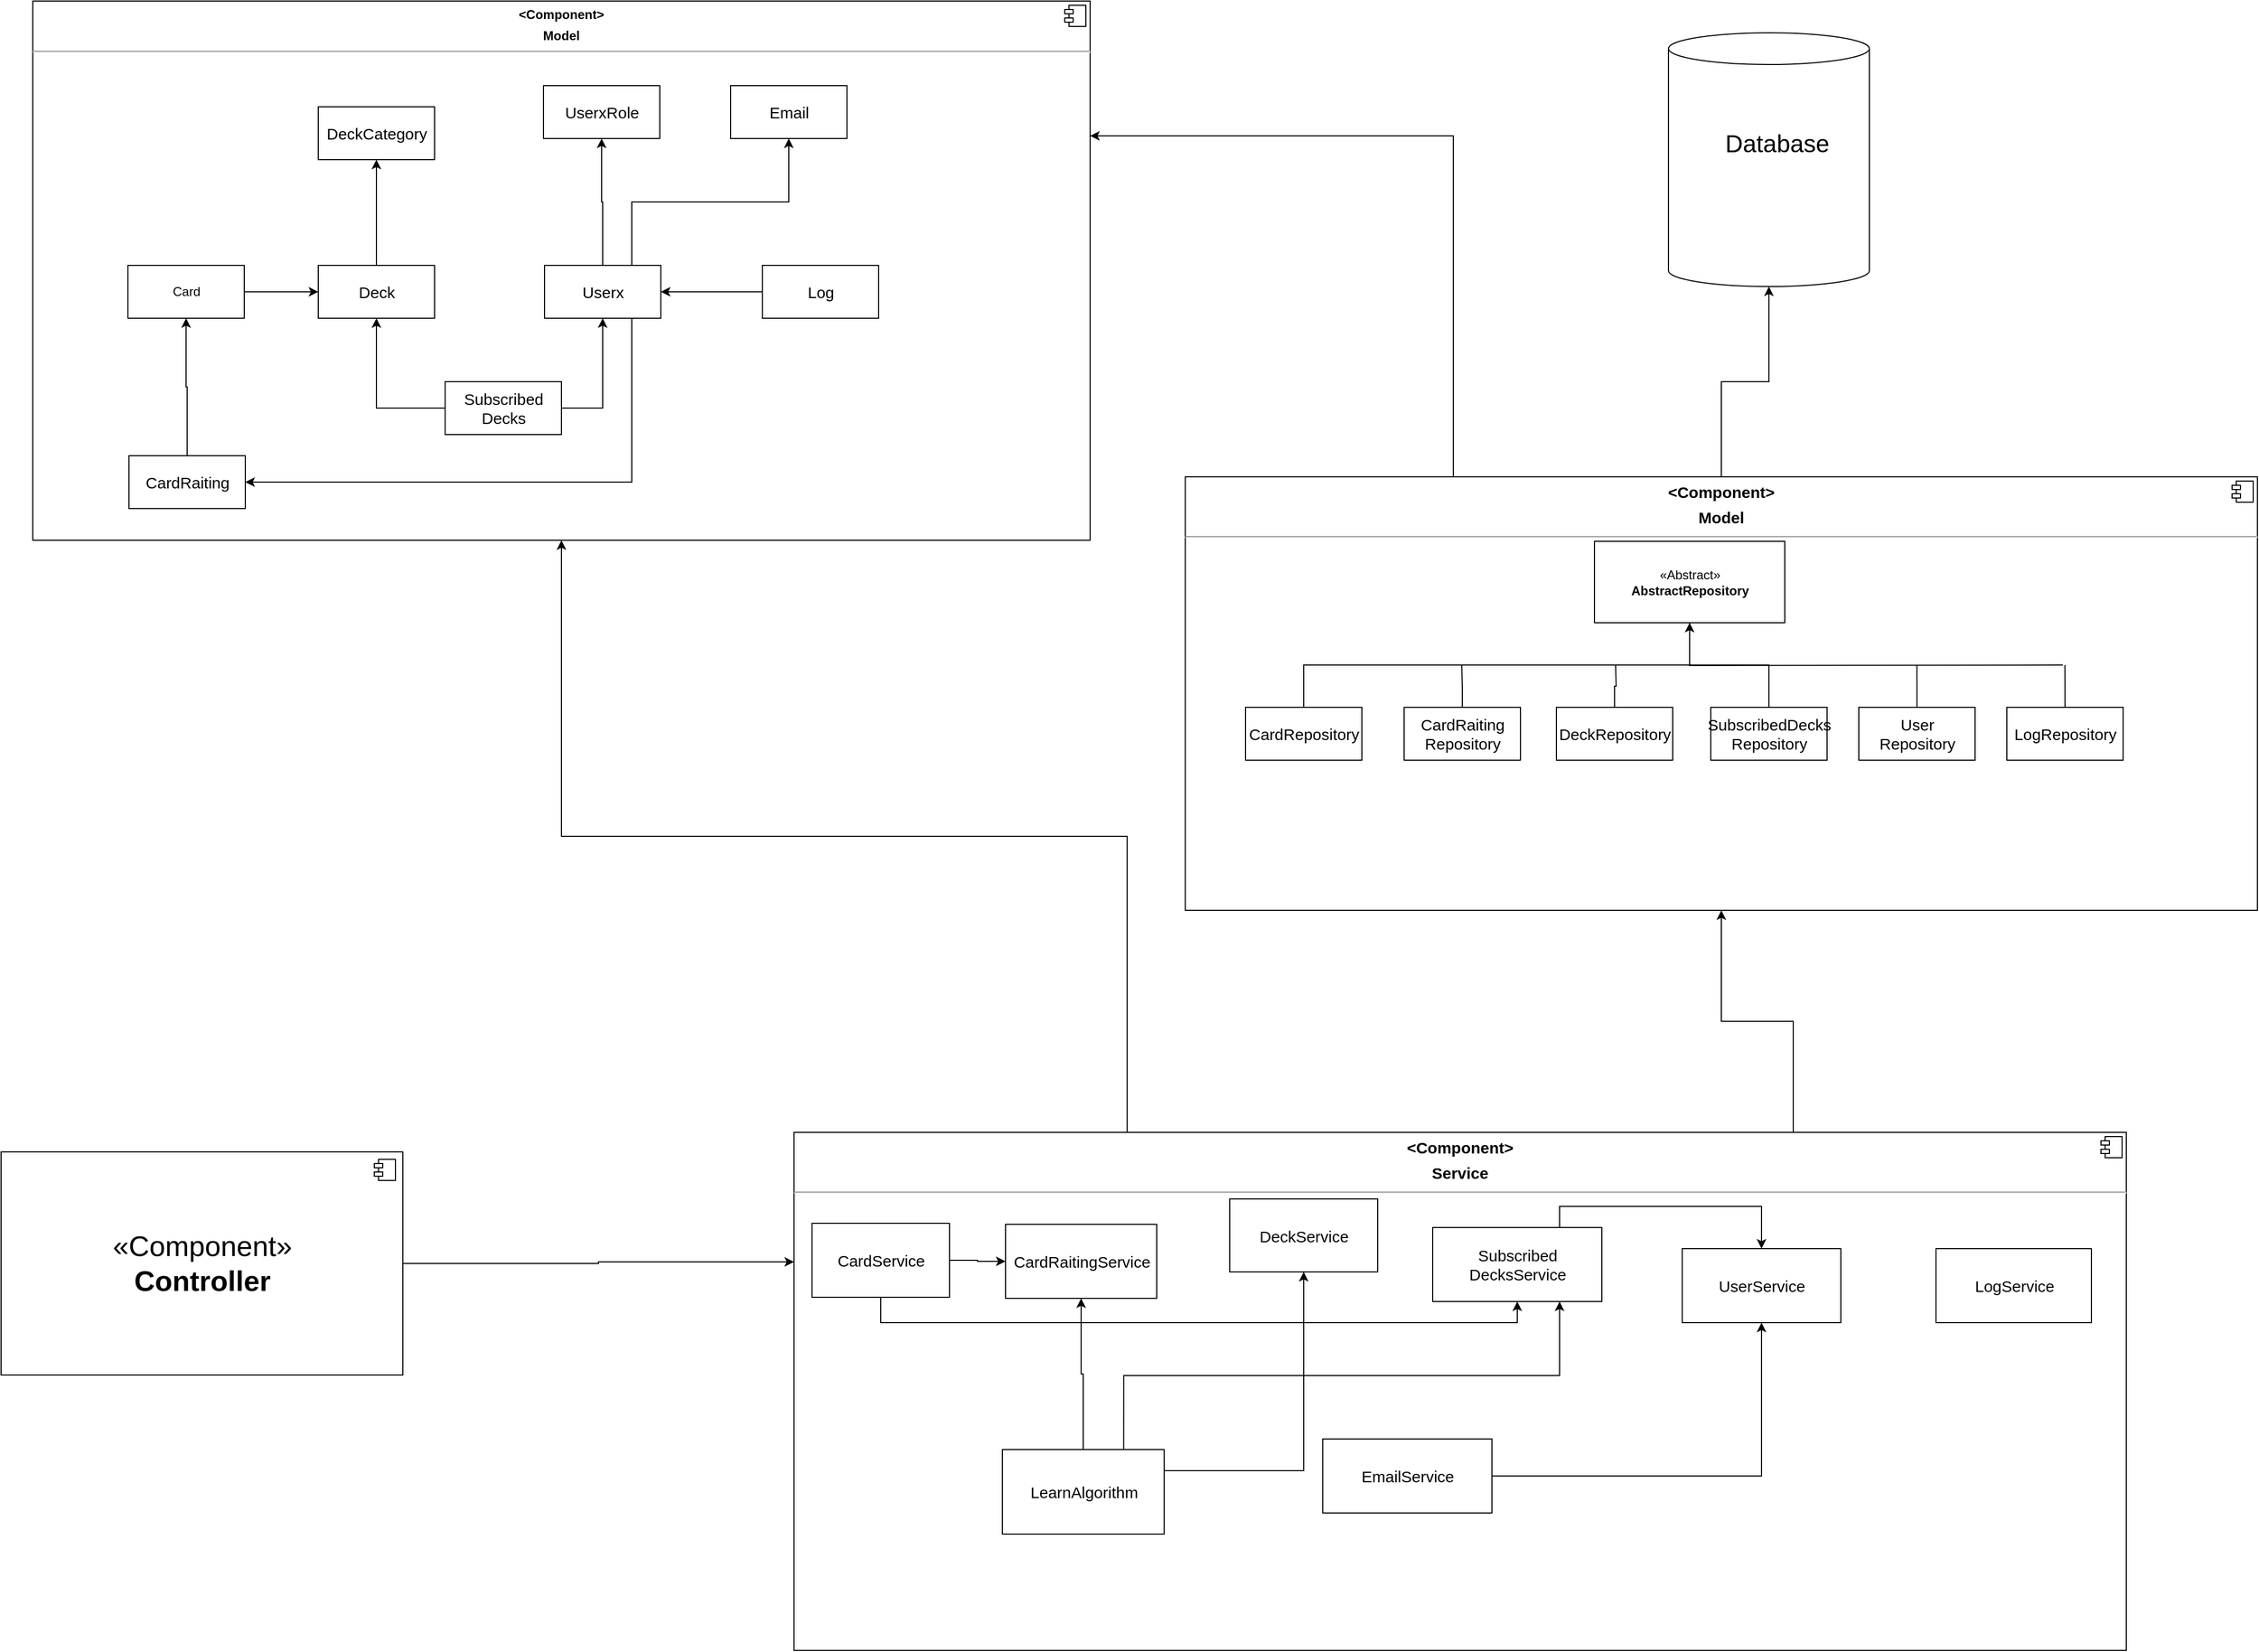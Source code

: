 <mxfile version="20.5.3" type="device"><diagram id="QaQ7qen93ZSyiue1rPzC" name="Seite-1"><mxGraphModel dx="2236" dy="1593" grid="1" gridSize="10" guides="1" tooltips="1" connect="1" arrows="1" fold="1" page="1" pageScale="1" pageWidth="2336" pageHeight="1654" math="0" shadow="0"><root><mxCell id="0"/><mxCell id="1" parent="0"/><mxCell id="tvZgpWohZX9Nw5uMBL52-104" style="edgeStyle=orthogonalEdgeStyle;rounded=0;orthogonalLoop=1;jettySize=auto;html=1;exitX=0.5;exitY=0;exitDx=0;exitDy=0;entryX=0.5;entryY=1;entryDx=0;entryDy=0;entryPerimeter=0;startArrow=none;startFill=0;endArrow=classic;endFill=1;" edge="1" parent="1" source="tvZgpWohZX9Nw5uMBL52-83" target="tvZgpWohZX9Nw5uMBL52-102"><mxGeometry relative="1" as="geometry"/></mxCell><mxCell id="tvZgpWohZX9Nw5uMBL52-106" style="edgeStyle=orthogonalEdgeStyle;rounded=0;orthogonalLoop=1;jettySize=auto;html=1;exitX=0.25;exitY=0;exitDx=0;exitDy=0;entryX=1;entryY=0.25;entryDx=0;entryDy=0;startArrow=none;startFill=0;endArrow=classic;endFill=1;" edge="1" parent="1" source="tvZgpWohZX9Nw5uMBL52-83" target="tvZgpWohZX9Nw5uMBL52-1"><mxGeometry relative="1" as="geometry"/></mxCell><mxCell id="tvZgpWohZX9Nw5uMBL52-83" value="&lt;p style=&quot;margin: 6px 0px 0px; text-align: center; font-size: 15px;&quot;&gt;&lt;b style=&quot;&quot;&gt;&lt;font style=&quot;font-size: 15px;&quot;&gt;&amp;lt;Component&amp;gt;&lt;/font&gt;&lt;/b&gt;&lt;/p&gt;&lt;p style=&quot;margin: 6px 0px 0px; text-align: center; font-size: 15px;&quot;&gt;&lt;b&gt;&lt;font style=&quot;font-size: 15px;&quot;&gt;Model&lt;/font&gt;&lt;/b&gt;&lt;/p&gt;&lt;hr style=&quot;font-size: 15px;&quot;&gt;&lt;p style=&quot;margin: 0px 0px 0px 8px; font-size: 15px;&quot;&gt;&lt;br&gt;&lt;/p&gt;" style="align=left;overflow=fill;html=1;dropTarget=0;" vertex="1" parent="1"><mxGeometry x="1250" y="490" width="1014" height="410" as="geometry"/></mxCell><mxCell id="tvZgpWohZX9Nw5uMBL52-84" value="" style="shape=component;jettyWidth=8;jettyHeight=4;" vertex="1" parent="tvZgpWohZX9Nw5uMBL52-83"><mxGeometry x="1" width="20" height="20" relative="1" as="geometry"><mxPoint x="-24" y="4" as="offset"/></mxGeometry></mxCell><mxCell id="tvZgpWohZX9Nw5uMBL52-1" value="&lt;p style=&quot;margin:0px;margin-top:6px;text-align:center;&quot;&gt;&lt;b&gt;&amp;lt;Component&amp;gt;&lt;/b&gt;&lt;/p&gt;&lt;p style=&quot;margin:0px;margin-top:6px;text-align:center;&quot;&gt;&lt;b&gt;Model&lt;/b&gt;&lt;/p&gt;&lt;hr&gt;&lt;p style=&quot;margin:0px;margin-left:8px;&quot;&gt;&lt;br&gt;&lt;/p&gt;" style="align=left;overflow=fill;html=1;dropTarget=0;" vertex="1" parent="1"><mxGeometry x="160" y="40" width="1000" height="510" as="geometry"/></mxCell><mxCell id="tvZgpWohZX9Nw5uMBL52-2" value="" style="shape=component;jettyWidth=8;jettyHeight=4;" vertex="1" parent="tvZgpWohZX9Nw5uMBL52-1"><mxGeometry x="1" width="20" height="20" relative="1" as="geometry"><mxPoint x="-24" y="4" as="offset"/></mxGeometry></mxCell><mxCell id="tvZgpWohZX9Nw5uMBL52-115" style="edgeStyle=orthogonalEdgeStyle;rounded=0;orthogonalLoop=1;jettySize=auto;html=1;exitX=0.75;exitY=0;exitDx=0;exitDy=0;entryX=0.5;entryY=1;entryDx=0;entryDy=0;startArrow=none;startFill=0;endArrow=classic;endFill=1;" edge="1" parent="1" source="tvZgpWohZX9Nw5uMBL52-6" target="tvZgpWohZX9Nw5uMBL52-83"><mxGeometry relative="1" as="geometry"/></mxCell><mxCell id="tvZgpWohZX9Nw5uMBL52-116" style="edgeStyle=orthogonalEdgeStyle;rounded=0;orthogonalLoop=1;jettySize=auto;html=1;exitX=0.25;exitY=0;exitDx=0;exitDy=0;startArrow=none;startFill=0;endArrow=classic;endFill=1;" edge="1" parent="1" source="tvZgpWohZX9Nw5uMBL52-6" target="tvZgpWohZX9Nw5uMBL52-1"><mxGeometry relative="1" as="geometry"/></mxCell><mxCell id="tvZgpWohZX9Nw5uMBL52-6" value="&lt;p style=&quot;margin: 6px 0px 0px; text-align: center; font-size: 15px;&quot;&gt;&lt;b style=&quot;&quot;&gt;&lt;font style=&quot;font-size: 15px;&quot;&gt;&amp;lt;Component&amp;gt;&lt;/font&gt;&lt;/b&gt;&lt;/p&gt;&lt;p style=&quot;margin: 6px 0px 0px; text-align: center; font-size: 15px;&quot;&gt;&lt;b style=&quot;&quot;&gt;&lt;font style=&quot;font-size: 15px;&quot;&gt;Service&lt;/font&gt;&lt;/b&gt;&lt;/p&gt;&lt;hr style=&quot;font-size: 15px;&quot;&gt;&lt;p style=&quot;margin: 0px 0px 0px 8px; font-size: 15px;&quot;&gt;&lt;br&gt;&lt;/p&gt;" style="align=left;overflow=fill;html=1;dropTarget=0;" vertex="1" parent="1"><mxGeometry x="880" y="1110" width="1260" height="490" as="geometry"/></mxCell><mxCell id="tvZgpWohZX9Nw5uMBL52-7" value="" style="shape=component;jettyWidth=8;jettyHeight=4;" vertex="1" parent="tvZgpWohZX9Nw5uMBL52-6"><mxGeometry x="1" width="20" height="20" relative="1" as="geometry"><mxPoint x="-24" y="4" as="offset"/></mxGeometry></mxCell><mxCell id="tvZgpWohZX9Nw5uMBL52-44" style="edgeStyle=orthogonalEdgeStyle;rounded=0;orthogonalLoop=1;jettySize=auto;html=1;exitX=0.5;exitY=0;exitDx=0;exitDy=0;entryX=0.5;entryY=1;entryDx=0;entryDy=0;" edge="1" parent="1" source="tvZgpWohZX9Nw5uMBL52-12" target="tvZgpWohZX9Nw5uMBL52-13"><mxGeometry relative="1" as="geometry"/></mxCell><mxCell id="tvZgpWohZX9Nw5uMBL52-12" value="&lt;font style=&quot;font-size: 15px;&quot;&gt;Deck&lt;/font&gt;" style="html=1;" vertex="1" parent="1"><mxGeometry x="430" y="290" width="110" height="50" as="geometry"/></mxCell><mxCell id="tvZgpWohZX9Nw5uMBL52-13" value="&lt;font style=&quot;font-size: 15px;&quot;&gt;DeckCategory&lt;/font&gt;" style="html=1;" vertex="1" parent="1"><mxGeometry x="430" y="140" width="110" height="50" as="geometry"/></mxCell><mxCell id="tvZgpWohZX9Nw5uMBL52-14" value="&lt;font style=&quot;font-size: 15px;&quot;&gt;Email&lt;/font&gt;" style="html=1;" vertex="1" parent="1"><mxGeometry x="820" y="120" width="110" height="50" as="geometry"/></mxCell><mxCell id="tvZgpWohZX9Nw5uMBL52-58" style="edgeStyle=orthogonalEdgeStyle;rounded=0;orthogonalLoop=1;jettySize=auto;html=1;exitX=0;exitY=0.5;exitDx=0;exitDy=0;entryX=1;entryY=0.5;entryDx=0;entryDy=0;" edge="1" parent="1" source="tvZgpWohZX9Nw5uMBL52-15" target="tvZgpWohZX9Nw5uMBL52-19"><mxGeometry relative="1" as="geometry"/></mxCell><mxCell id="tvZgpWohZX9Nw5uMBL52-15" value="&lt;font style=&quot;font-size: 15px;&quot;&gt;Log&lt;/font&gt;" style="html=1;" vertex="1" parent="1"><mxGeometry x="850" y="290" width="110" height="50" as="geometry"/></mxCell><mxCell id="tvZgpWohZX9Nw5uMBL52-55" style="edgeStyle=orthogonalEdgeStyle;rounded=0;orthogonalLoop=1;jettySize=auto;html=1;exitX=0;exitY=0.5;exitDx=0;exitDy=0;entryX=0.5;entryY=1;entryDx=0;entryDy=0;" edge="1" parent="1" source="tvZgpWohZX9Nw5uMBL52-17" target="tvZgpWohZX9Nw5uMBL52-12"><mxGeometry relative="1" as="geometry"/></mxCell><mxCell id="tvZgpWohZX9Nw5uMBL52-56" style="edgeStyle=orthogonalEdgeStyle;rounded=0;orthogonalLoop=1;jettySize=auto;html=1;exitX=1;exitY=0.5;exitDx=0;exitDy=0;" edge="1" parent="1" source="tvZgpWohZX9Nw5uMBL52-17" target="tvZgpWohZX9Nw5uMBL52-19"><mxGeometry relative="1" as="geometry"/></mxCell><mxCell id="tvZgpWohZX9Nw5uMBL52-17" value="&lt;font style=&quot;font-size: 15px;&quot;&gt;Subscribed&lt;br&gt;Decks&lt;/font&gt;" style="html=1;" vertex="1" parent="1"><mxGeometry x="550" y="400" width="110" height="50" as="geometry"/></mxCell><mxCell id="tvZgpWohZX9Nw5uMBL52-45" style="edgeStyle=orthogonalEdgeStyle;rounded=0;orthogonalLoop=1;jettySize=auto;html=1;exitX=0.5;exitY=0;exitDx=0;exitDy=0;entryX=0.5;entryY=1;entryDx=0;entryDy=0;" edge="1" parent="1" source="tvZgpWohZX9Nw5uMBL52-19" target="tvZgpWohZX9Nw5uMBL52-20"><mxGeometry relative="1" as="geometry"/></mxCell><mxCell id="tvZgpWohZX9Nw5uMBL52-57" style="edgeStyle=orthogonalEdgeStyle;rounded=0;orthogonalLoop=1;jettySize=auto;html=1;exitX=0.75;exitY=0;exitDx=0;exitDy=0;entryX=0.5;entryY=1;entryDx=0;entryDy=0;" edge="1" parent="1" source="tvZgpWohZX9Nw5uMBL52-19" target="tvZgpWohZX9Nw5uMBL52-14"><mxGeometry relative="1" as="geometry"/></mxCell><mxCell id="tvZgpWohZX9Nw5uMBL52-67" style="edgeStyle=orthogonalEdgeStyle;rounded=0;orthogonalLoop=1;jettySize=auto;html=1;exitX=0.75;exitY=1;exitDx=0;exitDy=0;entryX=1;entryY=0.5;entryDx=0;entryDy=0;" edge="1" parent="1" source="tvZgpWohZX9Nw5uMBL52-19" target="tvZgpWohZX9Nw5uMBL52-65"><mxGeometry relative="1" as="geometry"/></mxCell><mxCell id="tvZgpWohZX9Nw5uMBL52-19" value="&lt;font style=&quot;font-size: 15px;&quot;&gt;Userx&lt;/font&gt;" style="html=1;" vertex="1" parent="1"><mxGeometry x="644" y="290" width="110" height="50" as="geometry"/></mxCell><mxCell id="tvZgpWohZX9Nw5uMBL52-20" value="&lt;font style=&quot;font-size: 15px;&quot;&gt;UserxRole&lt;/font&gt;" style="html=1;" vertex="1" parent="1"><mxGeometry x="643" y="120" width="110" height="50" as="geometry"/></mxCell><mxCell id="tvZgpWohZX9Nw5uMBL52-46" style="edgeStyle=orthogonalEdgeStyle;rounded=0;orthogonalLoop=1;jettySize=auto;html=1;exitX=1;exitY=0.5;exitDx=0;exitDy=0;entryX=0;entryY=0.5;entryDx=0;entryDy=0;" edge="1" parent="1" source="tvZgpWohZX9Nw5uMBL52-42" target="tvZgpWohZX9Nw5uMBL52-12"><mxGeometry relative="1" as="geometry"/></mxCell><mxCell id="tvZgpWohZX9Nw5uMBL52-42" value="Card" style="html=1;" vertex="1" parent="1"><mxGeometry x="250" y="290" width="110" height="50" as="geometry"/></mxCell><mxCell id="tvZgpWohZX9Nw5uMBL52-59" value="«Abstract»&lt;br&gt;&lt;b&gt;AbstractRepository&lt;/b&gt;" style="html=1;dropTarget=0;" vertex="1" parent="1"><mxGeometry x="1637" y="551" width="180" height="77" as="geometry"/></mxCell><mxCell id="tvZgpWohZX9Nw5uMBL52-72" style="edgeStyle=orthogonalEdgeStyle;rounded=0;orthogonalLoop=1;jettySize=auto;html=1;exitX=0.5;exitY=0;exitDx=0;exitDy=0;entryX=0.5;entryY=1;entryDx=0;entryDy=0;" edge="1" parent="1" source="tvZgpWohZX9Nw5uMBL52-61" target="tvZgpWohZX9Nw5uMBL52-59"><mxGeometry relative="1" as="geometry"/></mxCell><mxCell id="tvZgpWohZX9Nw5uMBL52-61" value="&lt;font style=&quot;font-size: 15px;&quot;&gt;CardRepository&lt;/font&gt;" style="html=1;" vertex="1" parent="1"><mxGeometry x="1307" y="708" width="110" height="50" as="geometry"/></mxCell><mxCell id="tvZgpWohZX9Nw5uMBL52-74" style="edgeStyle=orthogonalEdgeStyle;rounded=0;orthogonalLoop=1;jettySize=auto;html=1;exitX=0.5;exitY=0;exitDx=0;exitDy=0;endArrow=none;endFill=0;" edge="1" parent="1" source="tvZgpWohZX9Nw5uMBL52-62"><mxGeometry relative="1" as="geometry"><mxPoint x="1657" y="668" as="targetPoint"/></mxGeometry></mxCell><mxCell id="tvZgpWohZX9Nw5uMBL52-62" value="&lt;font style=&quot;font-size: 15px;&quot;&gt;DeckRepository&lt;/font&gt;" style="html=1;" vertex="1" parent="1"><mxGeometry x="1601" y="708" width="110" height="50" as="geometry"/></mxCell><mxCell id="tvZgpWohZX9Nw5uMBL52-76" style="edgeStyle=orthogonalEdgeStyle;rounded=0;orthogonalLoop=1;jettySize=auto;html=1;exitX=0.5;exitY=0;exitDx=0;exitDy=0;endArrow=none;endFill=0;" edge="1" parent="1"><mxGeometry relative="1" as="geometry"><mxPoint x="1802" y="668" as="targetPoint"/><mxPoint x="1802.0" y="703" as="sourcePoint"/></mxGeometry></mxCell><mxCell id="tvZgpWohZX9Nw5uMBL52-79" value="" style="edgeStyle=orthogonalEdgeStyle;rounded=0;orthogonalLoop=1;jettySize=auto;html=1;endArrow=none;endFill=0;" edge="1" parent="1" source="tvZgpWohZX9Nw5uMBL52-63" target="tvZgpWohZX9Nw5uMBL52-59"><mxGeometry relative="1" as="geometry"/></mxCell><mxCell id="tvZgpWohZX9Nw5uMBL52-63" value="&lt;font style=&quot;font-size: 15px;&quot;&gt;SubscribedDecks&lt;br&gt;Repository&lt;/font&gt;" style="html=1;" vertex="1" parent="1"><mxGeometry x="1747" y="708" width="110" height="50" as="geometry"/></mxCell><mxCell id="tvZgpWohZX9Nw5uMBL52-78" style="edgeStyle=orthogonalEdgeStyle;rounded=0;orthogonalLoop=1;jettySize=auto;html=1;exitX=0.5;exitY=0;exitDx=0;exitDy=0;endArrow=none;endFill=0;" edge="1" parent="1" source="tvZgpWohZX9Nw5uMBL52-64"><mxGeometry relative="1" as="geometry"><mxPoint x="1941.931" y="668" as="targetPoint"/><mxPoint x="1942.0" y="703" as="sourcePoint"/></mxGeometry></mxCell><mxCell id="tvZgpWohZX9Nw5uMBL52-64" value="&lt;font style=&quot;font-size: 15px;&quot;&gt;User&lt;/font&gt;&lt;br&gt;&lt;font style=&quot;font-size: 15px;&quot;&gt;Repository&lt;/font&gt;" style="html=1;" vertex="1" parent="1"><mxGeometry x="1887" y="708" width="110" height="50" as="geometry"/></mxCell><mxCell id="tvZgpWohZX9Nw5uMBL52-66" style="edgeStyle=orthogonalEdgeStyle;rounded=0;orthogonalLoop=1;jettySize=auto;html=1;exitX=0.5;exitY=0;exitDx=0;exitDy=0;entryX=0.5;entryY=1;entryDx=0;entryDy=0;" edge="1" parent="1" source="tvZgpWohZX9Nw5uMBL52-65" target="tvZgpWohZX9Nw5uMBL52-42"><mxGeometry relative="1" as="geometry"/></mxCell><mxCell id="tvZgpWohZX9Nw5uMBL52-65" value="&lt;font style=&quot;font-size: 15px;&quot;&gt;CardRaiting&lt;/font&gt;" style="html=1;" vertex="1" parent="1"><mxGeometry x="251" y="470" width="110" height="50" as="geometry"/></mxCell><mxCell id="tvZgpWohZX9Nw5uMBL52-73" style="edgeStyle=orthogonalEdgeStyle;rounded=0;orthogonalLoop=1;jettySize=auto;html=1;exitX=0.5;exitY=0;exitDx=0;exitDy=0;endArrow=none;endFill=0;" edge="1" parent="1" source="tvZgpWohZX9Nw5uMBL52-68"><mxGeometry relative="1" as="geometry"><mxPoint x="1511.5" y="668.0" as="targetPoint"/></mxGeometry></mxCell><mxCell id="tvZgpWohZX9Nw5uMBL52-68" value="&lt;font style=&quot;font-size: 15px;&quot;&gt;CardRaiting&lt;br&gt;Repository&lt;/font&gt;" style="html=1;" vertex="1" parent="1"><mxGeometry x="1457" y="708" width="110" height="50" as="geometry"/></mxCell><mxCell id="tvZgpWohZX9Nw5uMBL52-80" style="edgeStyle=orthogonalEdgeStyle;rounded=0;orthogonalLoop=1;jettySize=auto;html=1;exitX=0.5;exitY=0;exitDx=0;exitDy=0;endArrow=none;endFill=0;" edge="1" parent="1" source="tvZgpWohZX9Nw5uMBL52-69"><mxGeometry relative="1" as="geometry"><mxPoint x="2081.931" y="668" as="targetPoint"/></mxGeometry></mxCell><mxCell id="tvZgpWohZX9Nw5uMBL52-69" value="&lt;font style=&quot;font-size: 15px;&quot;&gt;LogRepository&lt;/font&gt;" style="html=1;" vertex="1" parent="1"><mxGeometry x="2027" y="708" width="110" height="50" as="geometry"/></mxCell><mxCell id="tvZgpWohZX9Nw5uMBL52-75" style="edgeStyle=orthogonalEdgeStyle;rounded=0;orthogonalLoop=1;jettySize=auto;html=1;endArrow=none;endFill=0;entryX=0.5;entryY=1;entryDx=0;entryDy=0;" edge="1" parent="1" target="tvZgpWohZX9Nw5uMBL52-59"><mxGeometry relative="1" as="geometry"><mxPoint x="1727" y="598.0" as="targetPoint"/><mxPoint x="2080" y="668" as="sourcePoint"/></mxGeometry></mxCell><mxCell id="tvZgpWohZX9Nw5uMBL52-94" value="&lt;font style=&quot;font-size: 15px;&quot;&gt;CardRaitingService&lt;/font&gt;" style="html=1;" vertex="1" parent="1"><mxGeometry x="1080" y="1197" width="143" height="70" as="geometry"/></mxCell><mxCell id="tvZgpWohZX9Nw5uMBL52-113" style="edgeStyle=orthogonalEdgeStyle;rounded=0;orthogonalLoop=1;jettySize=auto;html=1;exitX=1;exitY=0.5;exitDx=0;exitDy=0;entryX=0;entryY=0.5;entryDx=0;entryDy=0;startArrow=none;startFill=0;endArrow=classic;endFill=1;" edge="1" parent="1" source="tvZgpWohZX9Nw5uMBL52-95" target="tvZgpWohZX9Nw5uMBL52-94"><mxGeometry relative="1" as="geometry"/></mxCell><mxCell id="tvZgpWohZX9Nw5uMBL52-114" style="edgeStyle=orthogonalEdgeStyle;rounded=0;orthogonalLoop=1;jettySize=auto;html=1;exitX=0.5;exitY=1;exitDx=0;exitDy=0;entryX=0.5;entryY=1;entryDx=0;entryDy=0;startArrow=none;startFill=0;endArrow=classic;endFill=1;" edge="1" parent="1" source="tvZgpWohZX9Nw5uMBL52-95" target="tvZgpWohZX9Nw5uMBL52-100"><mxGeometry relative="1" as="geometry"/></mxCell><mxCell id="tvZgpWohZX9Nw5uMBL52-95" value="&lt;font style=&quot;font-size: 15px;&quot;&gt;CardService&lt;/font&gt;" style="html=1;" vertex="1" parent="1"><mxGeometry x="897" y="1196" width="130" height="70" as="geometry"/></mxCell><mxCell id="tvZgpWohZX9Nw5uMBL52-96" value="&lt;font style=&quot;font-size: 15px;&quot;&gt;DeckService&lt;/font&gt;" style="html=1;" vertex="1" parent="1"><mxGeometry x="1292" y="1173" width="140" height="69" as="geometry"/></mxCell><mxCell id="tvZgpWohZX9Nw5uMBL52-117" style="edgeStyle=orthogonalEdgeStyle;rounded=0;orthogonalLoop=1;jettySize=auto;html=1;exitX=1;exitY=0.5;exitDx=0;exitDy=0;startArrow=none;startFill=0;endArrow=classic;endFill=1;" edge="1" parent="1" source="tvZgpWohZX9Nw5uMBL52-97" target="tvZgpWohZX9Nw5uMBL52-101"><mxGeometry relative="1" as="geometry"/></mxCell><mxCell id="tvZgpWohZX9Nw5uMBL52-97" value="&lt;font style=&quot;font-size: 15px;&quot;&gt;EmailService&lt;/font&gt;" style="html=1;" vertex="1" parent="1"><mxGeometry x="1380" y="1400" width="160" height="70" as="geometry"/></mxCell><mxCell id="tvZgpWohZX9Nw5uMBL52-118" style="edgeStyle=orthogonalEdgeStyle;rounded=0;orthogonalLoop=1;jettySize=auto;html=1;exitX=0.5;exitY=0;exitDx=0;exitDy=0;startArrow=none;startFill=0;endArrow=classic;endFill=1;" edge="1" parent="1" source="tvZgpWohZX9Nw5uMBL52-98" target="tvZgpWohZX9Nw5uMBL52-94"><mxGeometry relative="1" as="geometry"/></mxCell><mxCell id="tvZgpWohZX9Nw5uMBL52-120" style="edgeStyle=orthogonalEdgeStyle;rounded=0;orthogonalLoop=1;jettySize=auto;html=1;exitX=0.75;exitY=0;exitDx=0;exitDy=0;entryX=0.75;entryY=1;entryDx=0;entryDy=0;startArrow=none;startFill=0;endArrow=classic;endFill=1;" edge="1" parent="1" source="tvZgpWohZX9Nw5uMBL52-98" target="tvZgpWohZX9Nw5uMBL52-100"><mxGeometry relative="1" as="geometry"/></mxCell><mxCell id="tvZgpWohZX9Nw5uMBL52-121" style="edgeStyle=orthogonalEdgeStyle;rounded=0;orthogonalLoop=1;jettySize=auto;html=1;exitX=1;exitY=0.25;exitDx=0;exitDy=0;startArrow=none;startFill=0;endArrow=classic;endFill=1;" edge="1" parent="1" source="tvZgpWohZX9Nw5uMBL52-98" target="tvZgpWohZX9Nw5uMBL52-96"><mxGeometry relative="1" as="geometry"/></mxCell><mxCell id="tvZgpWohZX9Nw5uMBL52-98" value="&lt;font style=&quot;font-size: 15px;&quot;&gt;LearnAlgorithm&lt;/font&gt;" style="html=1;" vertex="1" parent="1"><mxGeometry x="1077" y="1410" width="153" height="80" as="geometry"/></mxCell><mxCell id="tvZgpWohZX9Nw5uMBL52-99" value="&lt;font style=&quot;font-size: 15px;&quot;&gt;LogService&lt;/font&gt;" style="html=1;" vertex="1" parent="1"><mxGeometry x="1960" y="1220" width="147" height="70" as="geometry"/></mxCell><mxCell id="tvZgpWohZX9Nw5uMBL52-122" style="edgeStyle=orthogonalEdgeStyle;rounded=0;orthogonalLoop=1;jettySize=auto;html=1;exitX=0.75;exitY=0;exitDx=0;exitDy=0;entryX=0.5;entryY=0;entryDx=0;entryDy=0;startArrow=none;startFill=0;endArrow=classic;endFill=1;" edge="1" parent="1" source="tvZgpWohZX9Nw5uMBL52-100" target="tvZgpWohZX9Nw5uMBL52-101"><mxGeometry relative="1" as="geometry"/></mxCell><mxCell id="tvZgpWohZX9Nw5uMBL52-100" value="&lt;font style=&quot;font-size: 15px;&quot;&gt;Subscribed&lt;br&gt;DecksService&lt;/font&gt;" style="html=1;" vertex="1" parent="1"><mxGeometry x="1484" y="1200" width="160" height="70" as="geometry"/></mxCell><mxCell id="tvZgpWohZX9Nw5uMBL52-101" value="&lt;font style=&quot;font-size: 15px;&quot;&gt;UserService&lt;/font&gt;" style="html=1;" vertex="1" parent="1"><mxGeometry x="1720" y="1220" width="150" height="70" as="geometry"/></mxCell><mxCell id="tvZgpWohZX9Nw5uMBL52-102" value="" style="shape=cylinder3;whiteSpace=wrap;html=1;boundedLbl=1;backgroundOutline=1;size=15;" vertex="1" parent="1"><mxGeometry x="1707" y="70" width="190" height="240" as="geometry"/></mxCell><mxCell id="tvZgpWohZX9Nw5uMBL52-103" value="&lt;font style=&quot;font-size: 23px;&quot;&gt;Database&lt;/font&gt;" style="text;html=1;strokeColor=none;fillColor=none;align=center;verticalAlign=middle;whiteSpace=wrap;rounded=0;" vertex="1" parent="1"><mxGeometry x="1780" y="160" width="60" height="30" as="geometry"/></mxCell><mxCell id="tvZgpWohZX9Nw5uMBL52-129" style="edgeStyle=orthogonalEdgeStyle;rounded=0;orthogonalLoop=1;jettySize=auto;html=1;exitX=1;exitY=0.5;exitDx=0;exitDy=0;entryX=0;entryY=0.25;entryDx=0;entryDy=0;fontSize=27;startArrow=none;startFill=0;endArrow=classic;endFill=1;" edge="1" parent="1" source="tvZgpWohZX9Nw5uMBL52-127" target="tvZgpWohZX9Nw5uMBL52-6"><mxGeometry relative="1" as="geometry"/></mxCell><mxCell id="tvZgpWohZX9Nw5uMBL52-127" value="&lt;font style=&quot;font-size: 27px;&quot;&gt;«Component»&lt;br&gt;&lt;b&gt;Controller&lt;/b&gt;&lt;br&gt;&lt;/font&gt;" style="html=1;dropTarget=0;" vertex="1" parent="1"><mxGeometry x="130" y="1128.5" width="380" height="211" as="geometry"/></mxCell><mxCell id="tvZgpWohZX9Nw5uMBL52-128" value="" style="shape=module;jettyWidth=8;jettyHeight=4;" vertex="1" parent="tvZgpWohZX9Nw5uMBL52-127"><mxGeometry x="1" width="20" height="20" relative="1" as="geometry"><mxPoint x="-27" y="7" as="offset"/></mxGeometry></mxCell></root></mxGraphModel></diagram></mxfile>